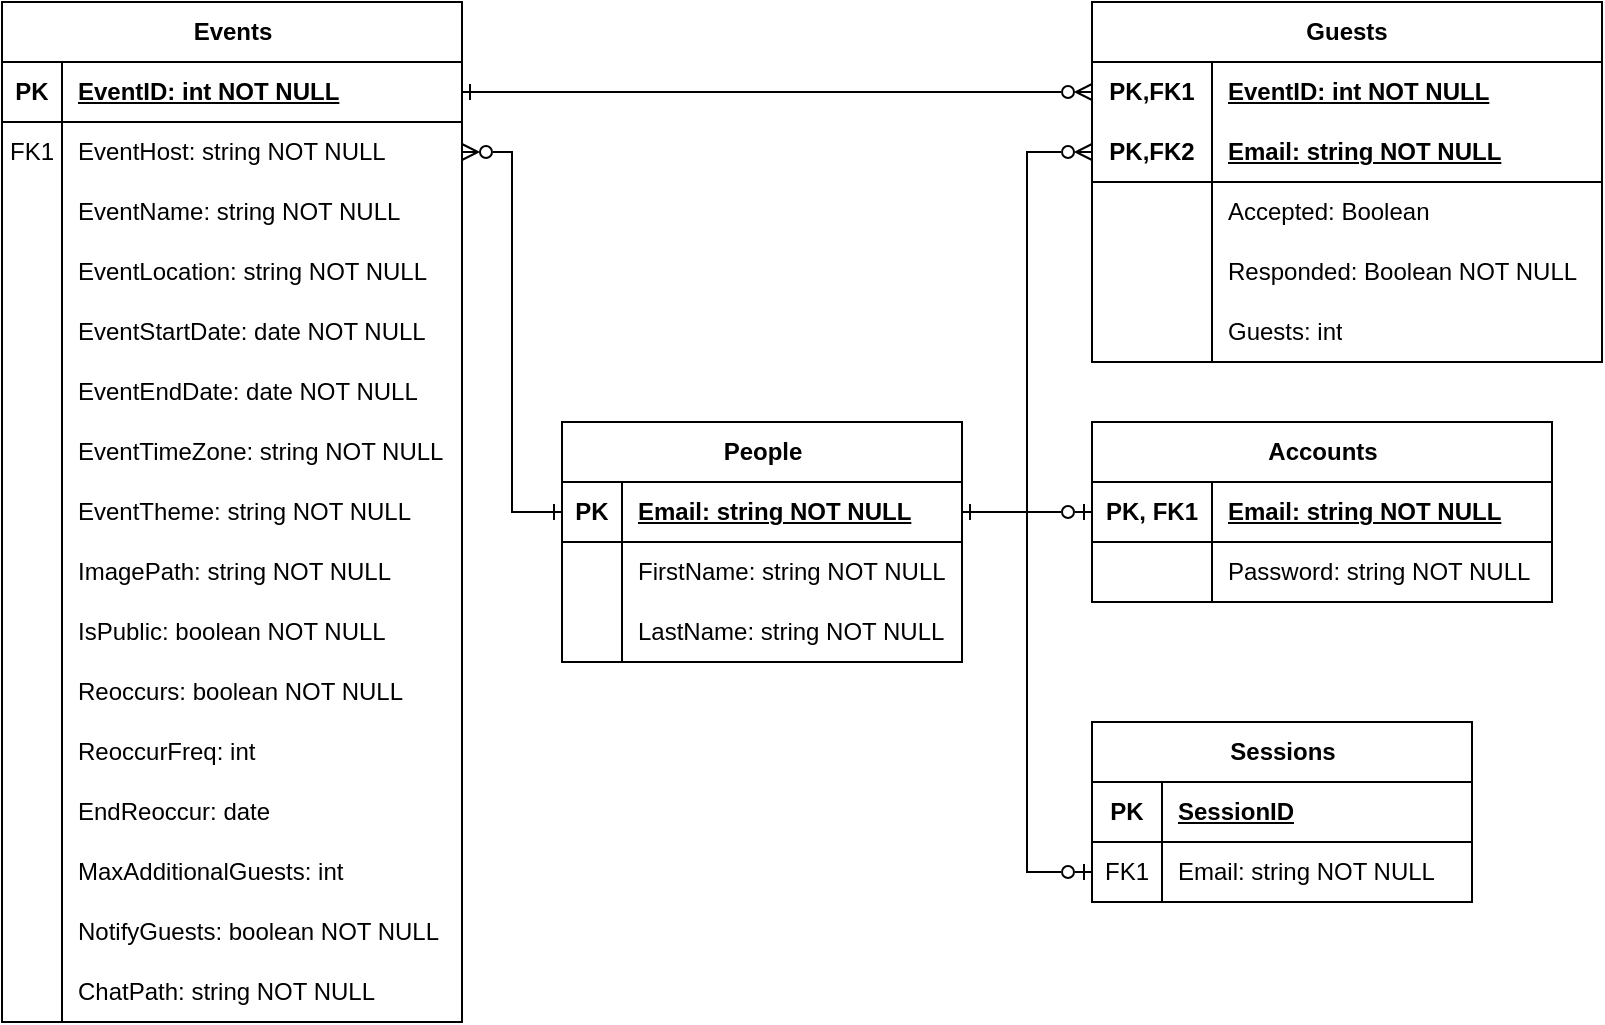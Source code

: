<mxfile version="24.7.16">
  <diagram name="Page-1" id="tNTP6Js-I8RPBli--MUL">
    <mxGraphModel dx="1026" dy="720" grid="1" gridSize="10" guides="1" tooltips="1" connect="1" arrows="1" fold="1" page="1" pageScale="1" pageWidth="850" pageHeight="1100" math="0" shadow="0">
      <root>
        <mxCell id="0" />
        <mxCell id="1" parent="0" />
        <mxCell id="gkP84qTEzvpNfpRMMZ9t-5" value="&lt;div&gt;Events&lt;br&gt;&lt;/div&gt;" style="shape=table;startSize=30;container=1;collapsible=1;childLayout=tableLayout;fixedRows=1;rowLines=0;fontStyle=1;align=center;resizeLast=1;html=1;" parent="1" vertex="1">
          <mxGeometry x="20" y="10" width="230" height="510" as="geometry" />
        </mxCell>
        <mxCell id="gkP84qTEzvpNfpRMMZ9t-6" value="" style="shape=tableRow;horizontal=0;startSize=0;swimlaneHead=0;swimlaneBody=0;fillColor=none;collapsible=0;dropTarget=0;points=[[0,0.5],[1,0.5]];portConstraint=eastwest;top=0;left=0;right=0;bottom=1;" parent="gkP84qTEzvpNfpRMMZ9t-5" vertex="1">
          <mxGeometry y="30" width="230" height="30" as="geometry" />
        </mxCell>
        <mxCell id="gkP84qTEzvpNfpRMMZ9t-7" value="PK" style="shape=partialRectangle;connectable=0;fillColor=none;top=0;left=0;bottom=0;right=0;fontStyle=1;overflow=hidden;whiteSpace=wrap;html=1;" parent="gkP84qTEzvpNfpRMMZ9t-6" vertex="1">
          <mxGeometry width="30" height="30" as="geometry">
            <mxRectangle width="30" height="30" as="alternateBounds" />
          </mxGeometry>
        </mxCell>
        <mxCell id="gkP84qTEzvpNfpRMMZ9t-8" value="EventID: int NOT NULL" style="shape=partialRectangle;connectable=0;fillColor=none;top=0;left=0;bottom=0;right=0;align=left;spacingLeft=6;fontStyle=5;overflow=hidden;whiteSpace=wrap;html=1;" parent="gkP84qTEzvpNfpRMMZ9t-6" vertex="1">
          <mxGeometry x="30" width="200" height="30" as="geometry">
            <mxRectangle width="200" height="30" as="alternateBounds" />
          </mxGeometry>
        </mxCell>
        <mxCell id="gkP84qTEzvpNfpRMMZ9t-9" value="" style="shape=tableRow;horizontal=0;startSize=0;swimlaneHead=0;swimlaneBody=0;fillColor=none;collapsible=0;dropTarget=0;points=[[0,0.5],[1,0.5]];portConstraint=eastwest;top=0;left=0;right=0;bottom=0;" parent="gkP84qTEzvpNfpRMMZ9t-5" vertex="1">
          <mxGeometry y="60" width="230" height="30" as="geometry" />
        </mxCell>
        <mxCell id="gkP84qTEzvpNfpRMMZ9t-10" value="FK1" style="shape=partialRectangle;connectable=0;fillColor=none;top=0;left=0;bottom=0;right=0;editable=1;overflow=hidden;whiteSpace=wrap;html=1;" parent="gkP84qTEzvpNfpRMMZ9t-9" vertex="1">
          <mxGeometry width="30" height="30" as="geometry">
            <mxRectangle width="30" height="30" as="alternateBounds" />
          </mxGeometry>
        </mxCell>
        <mxCell id="gkP84qTEzvpNfpRMMZ9t-11" value="EventHost: string NOT NULL" style="shape=partialRectangle;connectable=0;fillColor=none;top=0;left=0;bottom=0;right=0;align=left;spacingLeft=6;overflow=hidden;whiteSpace=wrap;html=1;" parent="gkP84qTEzvpNfpRMMZ9t-9" vertex="1">
          <mxGeometry x="30" width="200" height="30" as="geometry">
            <mxRectangle width="200" height="30" as="alternateBounds" />
          </mxGeometry>
        </mxCell>
        <mxCell id="gkP84qTEzvpNfpRMMZ9t-12" value="" style="shape=tableRow;horizontal=0;startSize=0;swimlaneHead=0;swimlaneBody=0;fillColor=none;collapsible=0;dropTarget=0;points=[[0,0.5],[1,0.5]];portConstraint=eastwest;top=0;left=0;right=0;bottom=0;" parent="gkP84qTEzvpNfpRMMZ9t-5" vertex="1">
          <mxGeometry y="90" width="230" height="30" as="geometry" />
        </mxCell>
        <mxCell id="gkP84qTEzvpNfpRMMZ9t-13" value="" style="shape=partialRectangle;connectable=0;fillColor=none;top=0;left=0;bottom=0;right=0;editable=1;overflow=hidden;whiteSpace=wrap;html=1;" parent="gkP84qTEzvpNfpRMMZ9t-12" vertex="1">
          <mxGeometry width="30" height="30" as="geometry">
            <mxRectangle width="30" height="30" as="alternateBounds" />
          </mxGeometry>
        </mxCell>
        <mxCell id="gkP84qTEzvpNfpRMMZ9t-14" value="EventName: string NOT NULL" style="shape=partialRectangle;connectable=0;fillColor=none;top=0;left=0;bottom=0;right=0;align=left;spacingLeft=6;overflow=hidden;whiteSpace=wrap;html=1;" parent="gkP84qTEzvpNfpRMMZ9t-12" vertex="1">
          <mxGeometry x="30" width="200" height="30" as="geometry">
            <mxRectangle width="200" height="30" as="alternateBounds" />
          </mxGeometry>
        </mxCell>
        <mxCell id="gkP84qTEzvpNfpRMMZ9t-82" value="" style="shape=tableRow;horizontal=0;startSize=0;swimlaneHead=0;swimlaneBody=0;fillColor=none;collapsible=0;dropTarget=0;points=[[0,0.5],[1,0.5]];portConstraint=eastwest;top=0;left=0;right=0;bottom=0;" parent="gkP84qTEzvpNfpRMMZ9t-5" vertex="1">
          <mxGeometry y="120" width="230" height="30" as="geometry" />
        </mxCell>
        <mxCell id="gkP84qTEzvpNfpRMMZ9t-83" value="" style="shape=partialRectangle;connectable=0;fillColor=none;top=0;left=0;bottom=0;right=0;editable=1;overflow=hidden;whiteSpace=wrap;html=1;" parent="gkP84qTEzvpNfpRMMZ9t-82" vertex="1">
          <mxGeometry width="30" height="30" as="geometry">
            <mxRectangle width="30" height="30" as="alternateBounds" />
          </mxGeometry>
        </mxCell>
        <mxCell id="gkP84qTEzvpNfpRMMZ9t-84" value="EventLocation: string NOT NULL" style="shape=partialRectangle;connectable=0;fillColor=none;top=0;left=0;bottom=0;right=0;align=left;spacingLeft=6;overflow=hidden;whiteSpace=wrap;html=1;" parent="gkP84qTEzvpNfpRMMZ9t-82" vertex="1">
          <mxGeometry x="30" width="200" height="30" as="geometry">
            <mxRectangle width="200" height="30" as="alternateBounds" />
          </mxGeometry>
        </mxCell>
        <mxCell id="gkP84qTEzvpNfpRMMZ9t-50" value="" style="shape=tableRow;horizontal=0;startSize=0;swimlaneHead=0;swimlaneBody=0;fillColor=none;collapsible=0;dropTarget=0;points=[[0,0.5],[1,0.5]];portConstraint=eastwest;top=0;left=0;right=0;bottom=0;" parent="gkP84qTEzvpNfpRMMZ9t-5" vertex="1">
          <mxGeometry y="150" width="230" height="30" as="geometry" />
        </mxCell>
        <mxCell id="gkP84qTEzvpNfpRMMZ9t-51" value="" style="shape=partialRectangle;connectable=0;fillColor=none;top=0;left=0;bottom=0;right=0;editable=1;overflow=hidden;whiteSpace=wrap;html=1;" parent="gkP84qTEzvpNfpRMMZ9t-50" vertex="1">
          <mxGeometry width="30" height="30" as="geometry">
            <mxRectangle width="30" height="30" as="alternateBounds" />
          </mxGeometry>
        </mxCell>
        <mxCell id="gkP84qTEzvpNfpRMMZ9t-52" value="EventStartDate: date NOT NULL" style="shape=partialRectangle;connectable=0;fillColor=none;top=0;left=0;bottom=0;right=0;align=left;spacingLeft=6;overflow=hidden;whiteSpace=wrap;html=1;" parent="gkP84qTEzvpNfpRMMZ9t-50" vertex="1">
          <mxGeometry x="30" width="200" height="30" as="geometry">
            <mxRectangle width="200" height="30" as="alternateBounds" />
          </mxGeometry>
        </mxCell>
        <mxCell id="gkP84qTEzvpNfpRMMZ9t-87" value="" style="shape=tableRow;horizontal=0;startSize=0;swimlaneHead=0;swimlaneBody=0;fillColor=none;collapsible=0;dropTarget=0;points=[[0,0.5],[1,0.5]];portConstraint=eastwest;top=0;left=0;right=0;bottom=0;" parent="gkP84qTEzvpNfpRMMZ9t-5" vertex="1">
          <mxGeometry y="180" width="230" height="30" as="geometry" />
        </mxCell>
        <mxCell id="gkP84qTEzvpNfpRMMZ9t-88" value="" style="shape=partialRectangle;connectable=0;fillColor=none;top=0;left=0;bottom=0;right=0;editable=1;overflow=hidden;whiteSpace=wrap;html=1;" parent="gkP84qTEzvpNfpRMMZ9t-87" vertex="1">
          <mxGeometry width="30" height="30" as="geometry">
            <mxRectangle width="30" height="30" as="alternateBounds" />
          </mxGeometry>
        </mxCell>
        <mxCell id="gkP84qTEzvpNfpRMMZ9t-89" value="EventEndDate: date NOT NULL" style="shape=partialRectangle;connectable=0;fillColor=none;top=0;left=0;bottom=0;right=0;align=left;spacingLeft=6;overflow=hidden;whiteSpace=wrap;html=1;" parent="gkP84qTEzvpNfpRMMZ9t-87" vertex="1">
          <mxGeometry x="30" width="200" height="30" as="geometry">
            <mxRectangle width="200" height="30" as="alternateBounds" />
          </mxGeometry>
        </mxCell>
        <mxCell id="gkP84qTEzvpNfpRMMZ9t-93" value="" style="shape=tableRow;horizontal=0;startSize=0;swimlaneHead=0;swimlaneBody=0;fillColor=none;collapsible=0;dropTarget=0;points=[[0,0.5],[1,0.5]];portConstraint=eastwest;top=0;left=0;right=0;bottom=0;" parent="gkP84qTEzvpNfpRMMZ9t-5" vertex="1">
          <mxGeometry y="210" width="230" height="30" as="geometry" />
        </mxCell>
        <mxCell id="gkP84qTEzvpNfpRMMZ9t-94" value="" style="shape=partialRectangle;connectable=0;fillColor=none;top=0;left=0;bottom=0;right=0;editable=1;overflow=hidden;whiteSpace=wrap;html=1;" parent="gkP84qTEzvpNfpRMMZ9t-93" vertex="1">
          <mxGeometry width="30" height="30" as="geometry">
            <mxRectangle width="30" height="30" as="alternateBounds" />
          </mxGeometry>
        </mxCell>
        <mxCell id="gkP84qTEzvpNfpRMMZ9t-95" value="EventTimeZone: string NOT NULL" style="shape=partialRectangle;connectable=0;fillColor=none;top=0;left=0;bottom=0;right=0;align=left;spacingLeft=6;overflow=hidden;whiteSpace=wrap;html=1;" parent="gkP84qTEzvpNfpRMMZ9t-93" vertex="1">
          <mxGeometry x="30" width="200" height="30" as="geometry">
            <mxRectangle width="200" height="30" as="alternateBounds" />
          </mxGeometry>
        </mxCell>
        <mxCell id="gkP84qTEzvpNfpRMMZ9t-99" value="" style="shape=tableRow;horizontal=0;startSize=0;swimlaneHead=0;swimlaneBody=0;fillColor=none;collapsible=0;dropTarget=0;points=[[0,0.5],[1,0.5]];portConstraint=eastwest;top=0;left=0;right=0;bottom=0;" parent="gkP84qTEzvpNfpRMMZ9t-5" vertex="1">
          <mxGeometry y="240" width="230" height="30" as="geometry" />
        </mxCell>
        <mxCell id="gkP84qTEzvpNfpRMMZ9t-100" value="" style="shape=partialRectangle;connectable=0;fillColor=none;top=0;left=0;bottom=0;right=0;editable=1;overflow=hidden;whiteSpace=wrap;html=1;" parent="gkP84qTEzvpNfpRMMZ9t-99" vertex="1">
          <mxGeometry width="30" height="30" as="geometry">
            <mxRectangle width="30" height="30" as="alternateBounds" />
          </mxGeometry>
        </mxCell>
        <mxCell id="gkP84qTEzvpNfpRMMZ9t-101" value="EventTheme: string NOT NULL" style="shape=partialRectangle;connectable=0;fillColor=none;top=0;left=0;bottom=0;right=0;align=left;spacingLeft=6;overflow=hidden;whiteSpace=wrap;html=1;" parent="gkP84qTEzvpNfpRMMZ9t-99" vertex="1">
          <mxGeometry x="30" width="200" height="30" as="geometry">
            <mxRectangle width="200" height="30" as="alternateBounds" />
          </mxGeometry>
        </mxCell>
        <mxCell id="pCXYEzITZwMUqBaVsMYM-2" value="" style="shape=tableRow;horizontal=0;startSize=0;swimlaneHead=0;swimlaneBody=0;fillColor=none;collapsible=0;dropTarget=0;points=[[0,0.5],[1,0.5]];portConstraint=eastwest;top=0;left=0;right=0;bottom=0;" parent="gkP84qTEzvpNfpRMMZ9t-5" vertex="1">
          <mxGeometry y="270" width="230" height="30" as="geometry" />
        </mxCell>
        <mxCell id="pCXYEzITZwMUqBaVsMYM-3" value="" style="shape=partialRectangle;connectable=0;fillColor=none;top=0;left=0;bottom=0;right=0;editable=1;overflow=hidden;whiteSpace=wrap;html=1;" parent="pCXYEzITZwMUqBaVsMYM-2" vertex="1">
          <mxGeometry width="30" height="30" as="geometry">
            <mxRectangle width="30" height="30" as="alternateBounds" />
          </mxGeometry>
        </mxCell>
        <mxCell id="pCXYEzITZwMUqBaVsMYM-4" value="ImagePath: string NOT NULL" style="shape=partialRectangle;connectable=0;fillColor=none;top=0;left=0;bottom=0;right=0;align=left;spacingLeft=6;overflow=hidden;whiteSpace=wrap;html=1;" parent="pCXYEzITZwMUqBaVsMYM-2" vertex="1">
          <mxGeometry x="30" width="200" height="30" as="geometry">
            <mxRectangle width="200" height="30" as="alternateBounds" />
          </mxGeometry>
        </mxCell>
        <mxCell id="pCXYEzITZwMUqBaVsMYM-11" value="" style="shape=tableRow;horizontal=0;startSize=0;swimlaneHead=0;swimlaneBody=0;fillColor=none;collapsible=0;dropTarget=0;points=[[0,0.5],[1,0.5]];portConstraint=eastwest;top=0;left=0;right=0;bottom=0;" parent="gkP84qTEzvpNfpRMMZ9t-5" vertex="1">
          <mxGeometry y="300" width="230" height="30" as="geometry" />
        </mxCell>
        <mxCell id="pCXYEzITZwMUqBaVsMYM-12" value="" style="shape=partialRectangle;connectable=0;fillColor=none;top=0;left=0;bottom=0;right=0;editable=1;overflow=hidden;whiteSpace=wrap;html=1;" parent="pCXYEzITZwMUqBaVsMYM-11" vertex="1">
          <mxGeometry width="30" height="30" as="geometry">
            <mxRectangle width="30" height="30" as="alternateBounds" />
          </mxGeometry>
        </mxCell>
        <mxCell id="pCXYEzITZwMUqBaVsMYM-13" value="IsPublic: boolean NOT NULL" style="shape=partialRectangle;connectable=0;fillColor=none;top=0;left=0;bottom=0;right=0;align=left;spacingLeft=6;overflow=hidden;whiteSpace=wrap;html=1;" parent="pCXYEzITZwMUqBaVsMYM-11" vertex="1">
          <mxGeometry x="30" width="200" height="30" as="geometry">
            <mxRectangle width="200" height="30" as="alternateBounds" />
          </mxGeometry>
        </mxCell>
        <mxCell id="pCXYEzITZwMUqBaVsMYM-5" value="" style="shape=tableRow;horizontal=0;startSize=0;swimlaneHead=0;swimlaneBody=0;fillColor=none;collapsible=0;dropTarget=0;points=[[0,0.5],[1,0.5]];portConstraint=eastwest;top=0;left=0;right=0;bottom=0;" parent="gkP84qTEzvpNfpRMMZ9t-5" vertex="1">
          <mxGeometry y="330" width="230" height="30" as="geometry" />
        </mxCell>
        <mxCell id="pCXYEzITZwMUqBaVsMYM-6" value="" style="shape=partialRectangle;connectable=0;fillColor=none;top=0;left=0;bottom=0;right=0;editable=1;overflow=hidden;whiteSpace=wrap;html=1;" parent="pCXYEzITZwMUqBaVsMYM-5" vertex="1">
          <mxGeometry width="30" height="30" as="geometry">
            <mxRectangle width="30" height="30" as="alternateBounds" />
          </mxGeometry>
        </mxCell>
        <mxCell id="pCXYEzITZwMUqBaVsMYM-7" value="Reoccurs: boolean NOT NULL" style="shape=partialRectangle;connectable=0;fillColor=none;top=0;left=0;bottom=0;right=0;align=left;spacingLeft=6;overflow=hidden;whiteSpace=wrap;html=1;" parent="pCXYEzITZwMUqBaVsMYM-5" vertex="1">
          <mxGeometry x="30" width="200" height="30" as="geometry">
            <mxRectangle width="200" height="30" as="alternateBounds" />
          </mxGeometry>
        </mxCell>
        <mxCell id="pCXYEzITZwMUqBaVsMYM-8" value="" style="shape=tableRow;horizontal=0;startSize=0;swimlaneHead=0;swimlaneBody=0;fillColor=none;collapsible=0;dropTarget=0;points=[[0,0.5],[1,0.5]];portConstraint=eastwest;top=0;left=0;right=0;bottom=0;" parent="gkP84qTEzvpNfpRMMZ9t-5" vertex="1">
          <mxGeometry y="360" width="230" height="30" as="geometry" />
        </mxCell>
        <mxCell id="pCXYEzITZwMUqBaVsMYM-9" value="" style="shape=partialRectangle;connectable=0;fillColor=none;top=0;left=0;bottom=0;right=0;editable=1;overflow=hidden;whiteSpace=wrap;html=1;" parent="pCXYEzITZwMUqBaVsMYM-8" vertex="1">
          <mxGeometry width="30" height="30" as="geometry">
            <mxRectangle width="30" height="30" as="alternateBounds" />
          </mxGeometry>
        </mxCell>
        <mxCell id="pCXYEzITZwMUqBaVsMYM-10" value="ReoccurFreq: int" style="shape=partialRectangle;connectable=0;fillColor=none;top=0;left=0;bottom=0;right=0;align=left;spacingLeft=6;overflow=hidden;whiteSpace=wrap;html=1;" parent="pCXYEzITZwMUqBaVsMYM-8" vertex="1">
          <mxGeometry x="30" width="200" height="30" as="geometry">
            <mxRectangle width="200" height="30" as="alternateBounds" />
          </mxGeometry>
        </mxCell>
        <mxCell id="pCXYEzITZwMUqBaVsMYM-17" value="" style="shape=tableRow;horizontal=0;startSize=0;swimlaneHead=0;swimlaneBody=0;fillColor=none;collapsible=0;dropTarget=0;points=[[0,0.5],[1,0.5]];portConstraint=eastwest;top=0;left=0;right=0;bottom=0;" parent="gkP84qTEzvpNfpRMMZ9t-5" vertex="1">
          <mxGeometry y="390" width="230" height="30" as="geometry" />
        </mxCell>
        <mxCell id="pCXYEzITZwMUqBaVsMYM-18" value="" style="shape=partialRectangle;connectable=0;fillColor=none;top=0;left=0;bottom=0;right=0;editable=1;overflow=hidden;whiteSpace=wrap;html=1;" parent="pCXYEzITZwMUqBaVsMYM-17" vertex="1">
          <mxGeometry width="30" height="30" as="geometry">
            <mxRectangle width="30" height="30" as="alternateBounds" />
          </mxGeometry>
        </mxCell>
        <mxCell id="pCXYEzITZwMUqBaVsMYM-19" value="EndReoccur: date" style="shape=partialRectangle;connectable=0;fillColor=none;top=0;left=0;bottom=0;right=0;align=left;spacingLeft=6;overflow=hidden;whiteSpace=wrap;html=1;" parent="pCXYEzITZwMUqBaVsMYM-17" vertex="1">
          <mxGeometry x="30" width="200" height="30" as="geometry">
            <mxRectangle width="200" height="30" as="alternateBounds" />
          </mxGeometry>
        </mxCell>
        <mxCell id="pCXYEzITZwMUqBaVsMYM-20" value="" style="shape=tableRow;horizontal=0;startSize=0;swimlaneHead=0;swimlaneBody=0;fillColor=none;collapsible=0;dropTarget=0;points=[[0,0.5],[1,0.5]];portConstraint=eastwest;top=0;left=0;right=0;bottom=0;" parent="gkP84qTEzvpNfpRMMZ9t-5" vertex="1">
          <mxGeometry y="420" width="230" height="30" as="geometry" />
        </mxCell>
        <mxCell id="pCXYEzITZwMUqBaVsMYM-21" value="" style="shape=partialRectangle;connectable=0;fillColor=none;top=0;left=0;bottom=0;right=0;editable=1;overflow=hidden;whiteSpace=wrap;html=1;" parent="pCXYEzITZwMUqBaVsMYM-20" vertex="1">
          <mxGeometry width="30" height="30" as="geometry">
            <mxRectangle width="30" height="30" as="alternateBounds" />
          </mxGeometry>
        </mxCell>
        <mxCell id="pCXYEzITZwMUqBaVsMYM-22" value="MaxAdditionalGuests: int" style="shape=partialRectangle;connectable=0;fillColor=none;top=0;left=0;bottom=0;right=0;align=left;spacingLeft=6;overflow=hidden;whiteSpace=wrap;html=1;" parent="pCXYEzITZwMUqBaVsMYM-20" vertex="1">
          <mxGeometry x="30" width="200" height="30" as="geometry">
            <mxRectangle width="200" height="30" as="alternateBounds" />
          </mxGeometry>
        </mxCell>
        <mxCell id="gkP84qTEzvpNfpRMMZ9t-96" value="" style="shape=tableRow;horizontal=0;startSize=0;swimlaneHead=0;swimlaneBody=0;fillColor=none;collapsible=0;dropTarget=0;points=[[0,0.5],[1,0.5]];portConstraint=eastwest;top=0;left=0;right=0;bottom=0;" parent="gkP84qTEzvpNfpRMMZ9t-5" vertex="1">
          <mxGeometry y="450" width="230" height="30" as="geometry" />
        </mxCell>
        <mxCell id="gkP84qTEzvpNfpRMMZ9t-97" value="" style="shape=partialRectangle;connectable=0;fillColor=none;top=0;left=0;bottom=0;right=0;editable=1;overflow=hidden;whiteSpace=wrap;html=1;" parent="gkP84qTEzvpNfpRMMZ9t-96" vertex="1">
          <mxGeometry width="30" height="30" as="geometry">
            <mxRectangle width="30" height="30" as="alternateBounds" />
          </mxGeometry>
        </mxCell>
        <mxCell id="gkP84qTEzvpNfpRMMZ9t-98" value="NotifyGuests: boolean NOT NULL" style="shape=partialRectangle;connectable=0;fillColor=none;top=0;left=0;bottom=0;right=0;align=left;spacingLeft=6;overflow=hidden;whiteSpace=wrap;html=1;" parent="gkP84qTEzvpNfpRMMZ9t-96" vertex="1">
          <mxGeometry x="30" width="200" height="30" as="geometry">
            <mxRectangle width="200" height="30" as="alternateBounds" />
          </mxGeometry>
        </mxCell>
        <mxCell id="pCXYEzITZwMUqBaVsMYM-23" value="" style="shape=tableRow;horizontal=0;startSize=0;swimlaneHead=0;swimlaneBody=0;fillColor=none;collapsible=0;dropTarget=0;points=[[0,0.5],[1,0.5]];portConstraint=eastwest;top=0;left=0;right=0;bottom=0;" parent="gkP84qTEzvpNfpRMMZ9t-5" vertex="1">
          <mxGeometry y="480" width="230" height="30" as="geometry" />
        </mxCell>
        <mxCell id="pCXYEzITZwMUqBaVsMYM-24" value="" style="shape=partialRectangle;connectable=0;fillColor=none;top=0;left=0;bottom=0;right=0;editable=1;overflow=hidden;whiteSpace=wrap;html=1;" parent="pCXYEzITZwMUqBaVsMYM-23" vertex="1">
          <mxGeometry width="30" height="30" as="geometry">
            <mxRectangle width="30" height="30" as="alternateBounds" />
          </mxGeometry>
        </mxCell>
        <mxCell id="pCXYEzITZwMUqBaVsMYM-25" value="ChatPath: string NOT NULL" style="shape=partialRectangle;connectable=0;fillColor=none;top=0;left=0;bottom=0;right=0;align=left;spacingLeft=6;overflow=hidden;whiteSpace=wrap;html=1;" parent="pCXYEzITZwMUqBaVsMYM-23" vertex="1">
          <mxGeometry x="30" width="200" height="30" as="geometry">
            <mxRectangle width="200" height="30" as="alternateBounds" />
          </mxGeometry>
        </mxCell>
        <mxCell id="gkP84qTEzvpNfpRMMZ9t-19" value="People" style="shape=table;startSize=30;container=1;collapsible=1;childLayout=tableLayout;fixedRows=1;rowLines=0;fontStyle=1;align=center;resizeLast=1;html=1;" parent="1" vertex="1">
          <mxGeometry x="300" y="220" width="200" height="120" as="geometry" />
        </mxCell>
        <mxCell id="gkP84qTEzvpNfpRMMZ9t-20" value="" style="shape=tableRow;horizontal=0;startSize=0;swimlaneHead=0;swimlaneBody=0;fillColor=none;collapsible=0;dropTarget=0;points=[[0,0.5],[1,0.5]];portConstraint=eastwest;top=0;left=0;right=0;bottom=1;" parent="gkP84qTEzvpNfpRMMZ9t-19" vertex="1">
          <mxGeometry y="30" width="200" height="30" as="geometry" />
        </mxCell>
        <mxCell id="gkP84qTEzvpNfpRMMZ9t-21" value="PK" style="shape=partialRectangle;connectable=0;fillColor=none;top=0;left=0;bottom=0;right=0;fontStyle=1;overflow=hidden;whiteSpace=wrap;html=1;" parent="gkP84qTEzvpNfpRMMZ9t-20" vertex="1">
          <mxGeometry width="30" height="30" as="geometry">
            <mxRectangle width="30" height="30" as="alternateBounds" />
          </mxGeometry>
        </mxCell>
        <mxCell id="gkP84qTEzvpNfpRMMZ9t-22" value="Email: string NOT NULL" style="shape=partialRectangle;connectable=0;fillColor=none;top=0;left=0;bottom=0;right=0;align=left;spacingLeft=6;fontStyle=5;overflow=hidden;whiteSpace=wrap;html=1;" parent="gkP84qTEzvpNfpRMMZ9t-20" vertex="1">
          <mxGeometry x="30" width="170" height="30" as="geometry">
            <mxRectangle width="170" height="30" as="alternateBounds" />
          </mxGeometry>
        </mxCell>
        <mxCell id="gkP84qTEzvpNfpRMMZ9t-23" value="" style="shape=tableRow;horizontal=0;startSize=0;swimlaneHead=0;swimlaneBody=0;fillColor=none;collapsible=0;dropTarget=0;points=[[0,0.5],[1,0.5]];portConstraint=eastwest;top=0;left=0;right=0;bottom=0;" parent="gkP84qTEzvpNfpRMMZ9t-19" vertex="1">
          <mxGeometry y="60" width="200" height="30" as="geometry" />
        </mxCell>
        <mxCell id="gkP84qTEzvpNfpRMMZ9t-24" value="" style="shape=partialRectangle;connectable=0;fillColor=none;top=0;left=0;bottom=0;right=0;editable=1;overflow=hidden;whiteSpace=wrap;html=1;" parent="gkP84qTEzvpNfpRMMZ9t-23" vertex="1">
          <mxGeometry width="30" height="30" as="geometry">
            <mxRectangle width="30" height="30" as="alternateBounds" />
          </mxGeometry>
        </mxCell>
        <mxCell id="gkP84qTEzvpNfpRMMZ9t-25" value="FirstName: string NOT NULL" style="shape=partialRectangle;connectable=0;fillColor=none;top=0;left=0;bottom=0;right=0;align=left;spacingLeft=6;overflow=hidden;whiteSpace=wrap;html=1;" parent="gkP84qTEzvpNfpRMMZ9t-23" vertex="1">
          <mxGeometry x="30" width="170" height="30" as="geometry">
            <mxRectangle width="170" height="30" as="alternateBounds" />
          </mxGeometry>
        </mxCell>
        <mxCell id="gkP84qTEzvpNfpRMMZ9t-26" value="" style="shape=tableRow;horizontal=0;startSize=0;swimlaneHead=0;swimlaneBody=0;fillColor=none;collapsible=0;dropTarget=0;points=[[0,0.5],[1,0.5]];portConstraint=eastwest;top=0;left=0;right=0;bottom=0;" parent="gkP84qTEzvpNfpRMMZ9t-19" vertex="1">
          <mxGeometry y="90" width="200" height="30" as="geometry" />
        </mxCell>
        <mxCell id="gkP84qTEzvpNfpRMMZ9t-27" value="" style="shape=partialRectangle;connectable=0;fillColor=none;top=0;left=0;bottom=0;right=0;editable=1;overflow=hidden;whiteSpace=wrap;html=1;" parent="gkP84qTEzvpNfpRMMZ9t-26" vertex="1">
          <mxGeometry width="30" height="30" as="geometry">
            <mxRectangle width="30" height="30" as="alternateBounds" />
          </mxGeometry>
        </mxCell>
        <mxCell id="gkP84qTEzvpNfpRMMZ9t-28" value="LastName: string NOT NULL" style="shape=partialRectangle;connectable=0;fillColor=none;top=0;left=0;bottom=0;right=0;align=left;spacingLeft=6;overflow=hidden;whiteSpace=wrap;html=1;" parent="gkP84qTEzvpNfpRMMZ9t-26" vertex="1">
          <mxGeometry x="30" width="170" height="30" as="geometry">
            <mxRectangle width="170" height="30" as="alternateBounds" />
          </mxGeometry>
        </mxCell>
        <mxCell id="gkP84qTEzvpNfpRMMZ9t-35" value="Guests" style="shape=table;startSize=30;container=1;collapsible=1;childLayout=tableLayout;fixedRows=1;rowLines=0;fontStyle=1;align=center;resizeLast=1;html=1;whiteSpace=wrap;" parent="1" vertex="1">
          <mxGeometry x="565" y="10" width="255" height="180" as="geometry" />
        </mxCell>
        <mxCell id="gkP84qTEzvpNfpRMMZ9t-36" value="" style="shape=tableRow;horizontal=0;startSize=0;swimlaneHead=0;swimlaneBody=0;fillColor=none;collapsible=0;dropTarget=0;points=[[0,0.5],[1,0.5]];portConstraint=eastwest;top=0;left=0;right=0;bottom=0;html=1;" parent="gkP84qTEzvpNfpRMMZ9t-35" vertex="1">
          <mxGeometry y="30" width="255" height="30" as="geometry" />
        </mxCell>
        <mxCell id="gkP84qTEzvpNfpRMMZ9t-37" value="PK,FK1" style="shape=partialRectangle;connectable=0;fillColor=none;top=0;left=0;bottom=0;right=0;fontStyle=1;overflow=hidden;html=1;whiteSpace=wrap;" parent="gkP84qTEzvpNfpRMMZ9t-36" vertex="1">
          <mxGeometry width="60" height="30" as="geometry">
            <mxRectangle width="60" height="30" as="alternateBounds" />
          </mxGeometry>
        </mxCell>
        <mxCell id="gkP84qTEzvpNfpRMMZ9t-38" value="EventID: int NOT NULL" style="shape=partialRectangle;connectable=0;fillColor=none;top=0;left=0;bottom=0;right=0;align=left;spacingLeft=6;fontStyle=5;overflow=hidden;html=1;whiteSpace=wrap;" parent="gkP84qTEzvpNfpRMMZ9t-36" vertex="1">
          <mxGeometry x="60" width="195" height="30" as="geometry">
            <mxRectangle width="195" height="30" as="alternateBounds" />
          </mxGeometry>
        </mxCell>
        <mxCell id="gkP84qTEzvpNfpRMMZ9t-39" value="" style="shape=tableRow;horizontal=0;startSize=0;swimlaneHead=0;swimlaneBody=0;fillColor=none;collapsible=0;dropTarget=0;points=[[0,0.5],[1,0.5]];portConstraint=eastwest;top=0;left=0;right=0;bottom=1;html=1;" parent="gkP84qTEzvpNfpRMMZ9t-35" vertex="1">
          <mxGeometry y="60" width="255" height="30" as="geometry" />
        </mxCell>
        <mxCell id="gkP84qTEzvpNfpRMMZ9t-40" value="PK,FK2" style="shape=partialRectangle;connectable=0;fillColor=none;top=0;left=0;bottom=0;right=0;fontStyle=1;overflow=hidden;html=1;whiteSpace=wrap;" parent="gkP84qTEzvpNfpRMMZ9t-39" vertex="1">
          <mxGeometry width="60" height="30" as="geometry">
            <mxRectangle width="60" height="30" as="alternateBounds" />
          </mxGeometry>
        </mxCell>
        <mxCell id="gkP84qTEzvpNfpRMMZ9t-41" value="Email: string NOT NULL" style="shape=partialRectangle;connectable=0;fillColor=none;top=0;left=0;bottom=0;right=0;align=left;spacingLeft=6;fontStyle=5;overflow=hidden;html=1;whiteSpace=wrap;" parent="gkP84qTEzvpNfpRMMZ9t-39" vertex="1">
          <mxGeometry x="60" width="195" height="30" as="geometry">
            <mxRectangle width="195" height="30" as="alternateBounds" />
          </mxGeometry>
        </mxCell>
        <mxCell id="gkP84qTEzvpNfpRMMZ9t-42" value="" style="shape=tableRow;horizontal=0;startSize=0;swimlaneHead=0;swimlaneBody=0;fillColor=none;collapsible=0;dropTarget=0;points=[[0,0.5],[1,0.5]];portConstraint=eastwest;top=0;left=0;right=0;bottom=0;html=1;" parent="gkP84qTEzvpNfpRMMZ9t-35" vertex="1">
          <mxGeometry y="90" width="255" height="30" as="geometry" />
        </mxCell>
        <mxCell id="gkP84qTEzvpNfpRMMZ9t-43" value="" style="shape=partialRectangle;connectable=0;fillColor=none;top=0;left=0;bottom=0;right=0;editable=1;overflow=hidden;html=1;whiteSpace=wrap;" parent="gkP84qTEzvpNfpRMMZ9t-42" vertex="1">
          <mxGeometry width="60" height="30" as="geometry">
            <mxRectangle width="60" height="30" as="alternateBounds" />
          </mxGeometry>
        </mxCell>
        <mxCell id="gkP84qTEzvpNfpRMMZ9t-44" value="Accepted: Boolean&amp;nbsp;" style="shape=partialRectangle;connectable=0;fillColor=none;top=0;left=0;bottom=0;right=0;align=left;spacingLeft=6;overflow=hidden;html=1;whiteSpace=wrap;" parent="gkP84qTEzvpNfpRMMZ9t-42" vertex="1">
          <mxGeometry x="60" width="195" height="30" as="geometry">
            <mxRectangle width="195" height="30" as="alternateBounds" />
          </mxGeometry>
        </mxCell>
        <mxCell id="gkP84qTEzvpNfpRMMZ9t-45" value="" style="shape=tableRow;horizontal=0;startSize=0;swimlaneHead=0;swimlaneBody=0;fillColor=none;collapsible=0;dropTarget=0;points=[[0,0.5],[1,0.5]];portConstraint=eastwest;top=0;left=0;right=0;bottom=0;html=1;" parent="gkP84qTEzvpNfpRMMZ9t-35" vertex="1">
          <mxGeometry y="120" width="255" height="30" as="geometry" />
        </mxCell>
        <mxCell id="gkP84qTEzvpNfpRMMZ9t-46" value="" style="shape=partialRectangle;connectable=0;fillColor=none;top=0;left=0;bottom=0;right=0;editable=1;overflow=hidden;html=1;whiteSpace=wrap;" parent="gkP84qTEzvpNfpRMMZ9t-45" vertex="1">
          <mxGeometry width="60" height="30" as="geometry">
            <mxRectangle width="60" height="30" as="alternateBounds" />
          </mxGeometry>
        </mxCell>
        <mxCell id="gkP84qTEzvpNfpRMMZ9t-47" value="Responded: Boolean NOT NULL" style="shape=partialRectangle;connectable=0;fillColor=none;top=0;left=0;bottom=0;right=0;align=left;spacingLeft=6;overflow=hidden;html=1;whiteSpace=wrap;" parent="gkP84qTEzvpNfpRMMZ9t-45" vertex="1">
          <mxGeometry x="60" width="195" height="30" as="geometry">
            <mxRectangle width="195" height="30" as="alternateBounds" />
          </mxGeometry>
        </mxCell>
        <mxCell id="pCXYEzITZwMUqBaVsMYM-14" value="" style="shape=tableRow;horizontal=0;startSize=0;swimlaneHead=0;swimlaneBody=0;fillColor=none;collapsible=0;dropTarget=0;points=[[0,0.5],[1,0.5]];portConstraint=eastwest;top=0;left=0;right=0;bottom=0;html=1;" parent="gkP84qTEzvpNfpRMMZ9t-35" vertex="1">
          <mxGeometry y="150" width="255" height="30" as="geometry" />
        </mxCell>
        <mxCell id="pCXYEzITZwMUqBaVsMYM-15" value="" style="shape=partialRectangle;connectable=0;fillColor=none;top=0;left=0;bottom=0;right=0;editable=1;overflow=hidden;html=1;whiteSpace=wrap;" parent="pCXYEzITZwMUqBaVsMYM-14" vertex="1">
          <mxGeometry width="60" height="30" as="geometry">
            <mxRectangle width="60" height="30" as="alternateBounds" />
          </mxGeometry>
        </mxCell>
        <mxCell id="pCXYEzITZwMUqBaVsMYM-16" value="Guests: int" style="shape=partialRectangle;connectable=0;fillColor=none;top=0;left=0;bottom=0;right=0;align=left;spacingLeft=6;overflow=hidden;html=1;whiteSpace=wrap;" parent="pCXYEzITZwMUqBaVsMYM-14" vertex="1">
          <mxGeometry x="60" width="195" height="30" as="geometry">
            <mxRectangle width="195" height="30" as="alternateBounds" />
          </mxGeometry>
        </mxCell>
        <mxCell id="gkP84qTEzvpNfpRMMZ9t-48" style="edgeStyle=orthogonalEdgeStyle;rounded=0;orthogonalLoop=1;jettySize=auto;html=1;exitX=1;exitY=0.5;exitDx=0;exitDy=0;entryX=0;entryY=0.5;entryDx=0;entryDy=0;endArrow=ERzeroToMany;endFill=0;startArrow=ERone;startFill=0;" parent="1" source="gkP84qTEzvpNfpRMMZ9t-6" target="gkP84qTEzvpNfpRMMZ9t-36" edge="1">
          <mxGeometry relative="1" as="geometry" />
        </mxCell>
        <mxCell id="gkP84qTEzvpNfpRMMZ9t-53" style="edgeStyle=orthogonalEdgeStyle;rounded=0;orthogonalLoop=1;jettySize=auto;html=1;exitX=0;exitY=0.5;exitDx=0;exitDy=0;entryX=1;entryY=0.5;entryDx=0;entryDy=0;startArrow=ERone;startFill=0;endArrow=ERzeroToMany;endFill=0;" parent="1" source="gkP84qTEzvpNfpRMMZ9t-20" target="gkP84qTEzvpNfpRMMZ9t-9" edge="1">
          <mxGeometry relative="1" as="geometry" />
        </mxCell>
        <mxCell id="gkP84qTEzvpNfpRMMZ9t-54" style="edgeStyle=orthogonalEdgeStyle;rounded=0;orthogonalLoop=1;jettySize=auto;html=1;exitX=1;exitY=0.5;exitDx=0;exitDy=0;entryX=0;entryY=0.5;entryDx=0;entryDy=0;endArrow=ERzeroToMany;endFill=0;" parent="1" source="gkP84qTEzvpNfpRMMZ9t-20" target="gkP84qTEzvpNfpRMMZ9t-39" edge="1">
          <mxGeometry relative="1" as="geometry" />
        </mxCell>
        <mxCell id="gkP84qTEzvpNfpRMMZ9t-68" value="Accounts" style="shape=table;startSize=30;container=1;collapsible=1;childLayout=tableLayout;fixedRows=1;rowLines=0;fontStyle=1;align=center;resizeLast=1;html=1;" parent="1" vertex="1">
          <mxGeometry x="565" y="220" width="230" height="90" as="geometry">
            <mxRectangle x="545" y="230" width="90" height="30" as="alternateBounds" />
          </mxGeometry>
        </mxCell>
        <mxCell id="gkP84qTEzvpNfpRMMZ9t-69" value="" style="shape=tableRow;horizontal=0;startSize=0;swimlaneHead=0;swimlaneBody=0;fillColor=none;collapsible=0;dropTarget=0;points=[[0,0.5],[1,0.5]];portConstraint=eastwest;top=0;left=0;right=0;bottom=1;" parent="gkP84qTEzvpNfpRMMZ9t-68" vertex="1">
          <mxGeometry y="30" width="230" height="30" as="geometry" />
        </mxCell>
        <mxCell id="gkP84qTEzvpNfpRMMZ9t-70" value="PK, FK1" style="shape=partialRectangle;connectable=0;fillColor=none;top=0;left=0;bottom=0;right=0;fontStyle=1;overflow=hidden;whiteSpace=wrap;html=1;" parent="gkP84qTEzvpNfpRMMZ9t-69" vertex="1">
          <mxGeometry width="60" height="30" as="geometry">
            <mxRectangle width="60" height="30" as="alternateBounds" />
          </mxGeometry>
        </mxCell>
        <mxCell id="gkP84qTEzvpNfpRMMZ9t-71" value="Email: string NOT NULL" style="shape=partialRectangle;connectable=0;fillColor=none;top=0;left=0;bottom=0;right=0;align=left;spacingLeft=6;fontStyle=5;overflow=hidden;whiteSpace=wrap;html=1;" parent="gkP84qTEzvpNfpRMMZ9t-69" vertex="1">
          <mxGeometry x="60" width="170" height="30" as="geometry">
            <mxRectangle width="170" height="30" as="alternateBounds" />
          </mxGeometry>
        </mxCell>
        <mxCell id="gkP84qTEzvpNfpRMMZ9t-72" value="" style="shape=tableRow;horizontal=0;startSize=0;swimlaneHead=0;swimlaneBody=0;fillColor=none;collapsible=0;dropTarget=0;points=[[0,0.5],[1,0.5]];portConstraint=eastwest;top=0;left=0;right=0;bottom=0;" parent="gkP84qTEzvpNfpRMMZ9t-68" vertex="1">
          <mxGeometry y="60" width="230" height="30" as="geometry" />
        </mxCell>
        <mxCell id="gkP84qTEzvpNfpRMMZ9t-73" value="" style="shape=partialRectangle;connectable=0;fillColor=none;top=0;left=0;bottom=0;right=0;editable=1;overflow=hidden;whiteSpace=wrap;html=1;" parent="gkP84qTEzvpNfpRMMZ9t-72" vertex="1">
          <mxGeometry width="60" height="30" as="geometry">
            <mxRectangle width="60" height="30" as="alternateBounds" />
          </mxGeometry>
        </mxCell>
        <mxCell id="gkP84qTEzvpNfpRMMZ9t-74" value="Password: string NOT NULL" style="shape=partialRectangle;connectable=0;fillColor=none;top=0;left=0;bottom=0;right=0;align=left;spacingLeft=6;overflow=hidden;whiteSpace=wrap;html=1;" parent="gkP84qTEzvpNfpRMMZ9t-72" vertex="1">
          <mxGeometry x="60" width="170" height="30" as="geometry">
            <mxRectangle width="170" height="30" as="alternateBounds" />
          </mxGeometry>
        </mxCell>
        <mxCell id="gkP84qTEzvpNfpRMMZ9t-81" style="edgeStyle=orthogonalEdgeStyle;rounded=0;orthogonalLoop=1;jettySize=auto;html=1;exitX=1;exitY=0.5;exitDx=0;exitDy=0;entryX=0;entryY=0.5;entryDx=0;entryDy=0;startArrow=ERone;startFill=0;endArrow=ERzeroToOne;endFill=0;" parent="1" source="gkP84qTEzvpNfpRMMZ9t-20" target="gkP84qTEzvpNfpRMMZ9t-68" edge="1">
          <mxGeometry relative="1" as="geometry" />
        </mxCell>
        <mxCell id="Z2LT23plr6HQy8R6Us2q-1" value="Sessions" style="shape=table;startSize=30;container=1;collapsible=1;childLayout=tableLayout;fixedRows=1;rowLines=0;fontStyle=1;align=center;resizeLast=1;html=1;" parent="1" vertex="1">
          <mxGeometry x="565" y="370" width="190" height="90" as="geometry" />
        </mxCell>
        <mxCell id="Z2LT23plr6HQy8R6Us2q-2" value="" style="shape=tableRow;horizontal=0;startSize=0;swimlaneHead=0;swimlaneBody=0;fillColor=none;collapsible=0;dropTarget=0;points=[[0,0.5],[1,0.5]];portConstraint=eastwest;top=0;left=0;right=0;bottom=1;" parent="Z2LT23plr6HQy8R6Us2q-1" vertex="1">
          <mxGeometry y="30" width="190" height="30" as="geometry" />
        </mxCell>
        <mxCell id="Z2LT23plr6HQy8R6Us2q-3" value="PK" style="shape=partialRectangle;connectable=0;fillColor=none;top=0;left=0;bottom=0;right=0;fontStyle=1;overflow=hidden;whiteSpace=wrap;html=1;" parent="Z2LT23plr6HQy8R6Us2q-2" vertex="1">
          <mxGeometry width="35" height="30" as="geometry">
            <mxRectangle width="35" height="30" as="alternateBounds" />
          </mxGeometry>
        </mxCell>
        <mxCell id="Z2LT23plr6HQy8R6Us2q-4" value="SessionID" style="shape=partialRectangle;connectable=0;fillColor=none;top=0;left=0;bottom=0;right=0;align=left;spacingLeft=6;fontStyle=5;overflow=hidden;whiteSpace=wrap;html=1;" parent="Z2LT23plr6HQy8R6Us2q-2" vertex="1">
          <mxGeometry x="35" width="155" height="30" as="geometry">
            <mxRectangle width="155" height="30" as="alternateBounds" />
          </mxGeometry>
        </mxCell>
        <mxCell id="Z2LT23plr6HQy8R6Us2q-5" value="" style="shape=tableRow;horizontal=0;startSize=0;swimlaneHead=0;swimlaneBody=0;fillColor=none;collapsible=0;dropTarget=0;points=[[0,0.5],[1,0.5]];portConstraint=eastwest;top=0;left=0;right=0;bottom=0;" parent="Z2LT23plr6HQy8R6Us2q-1" vertex="1">
          <mxGeometry y="60" width="190" height="30" as="geometry" />
        </mxCell>
        <mxCell id="Z2LT23plr6HQy8R6Us2q-6" value="FK1" style="shape=partialRectangle;connectable=0;fillColor=none;top=0;left=0;bottom=0;right=0;editable=1;overflow=hidden;whiteSpace=wrap;html=1;" parent="Z2LT23plr6HQy8R6Us2q-5" vertex="1">
          <mxGeometry width="35" height="30" as="geometry">
            <mxRectangle width="35" height="30" as="alternateBounds" />
          </mxGeometry>
        </mxCell>
        <mxCell id="Z2LT23plr6HQy8R6Us2q-7" value="Email: string NOT NULL" style="shape=partialRectangle;connectable=0;fillColor=none;top=0;left=0;bottom=0;right=0;align=left;spacingLeft=6;overflow=hidden;whiteSpace=wrap;html=1;" parent="Z2LT23plr6HQy8R6Us2q-5" vertex="1">
          <mxGeometry x="35" width="155" height="30" as="geometry">
            <mxRectangle width="155" height="30" as="alternateBounds" />
          </mxGeometry>
        </mxCell>
        <mxCell id="Z2LT23plr6HQy8R6Us2q-14" style="edgeStyle=orthogonalEdgeStyle;rounded=0;orthogonalLoop=1;jettySize=auto;html=1;exitX=1;exitY=0.5;exitDx=0;exitDy=0;entryX=0;entryY=0.5;entryDx=0;entryDy=0;endArrow=ERzeroToOne;endFill=0;" parent="1" source="gkP84qTEzvpNfpRMMZ9t-20" target="Z2LT23plr6HQy8R6Us2q-5" edge="1">
          <mxGeometry relative="1" as="geometry" />
        </mxCell>
      </root>
    </mxGraphModel>
  </diagram>
</mxfile>
